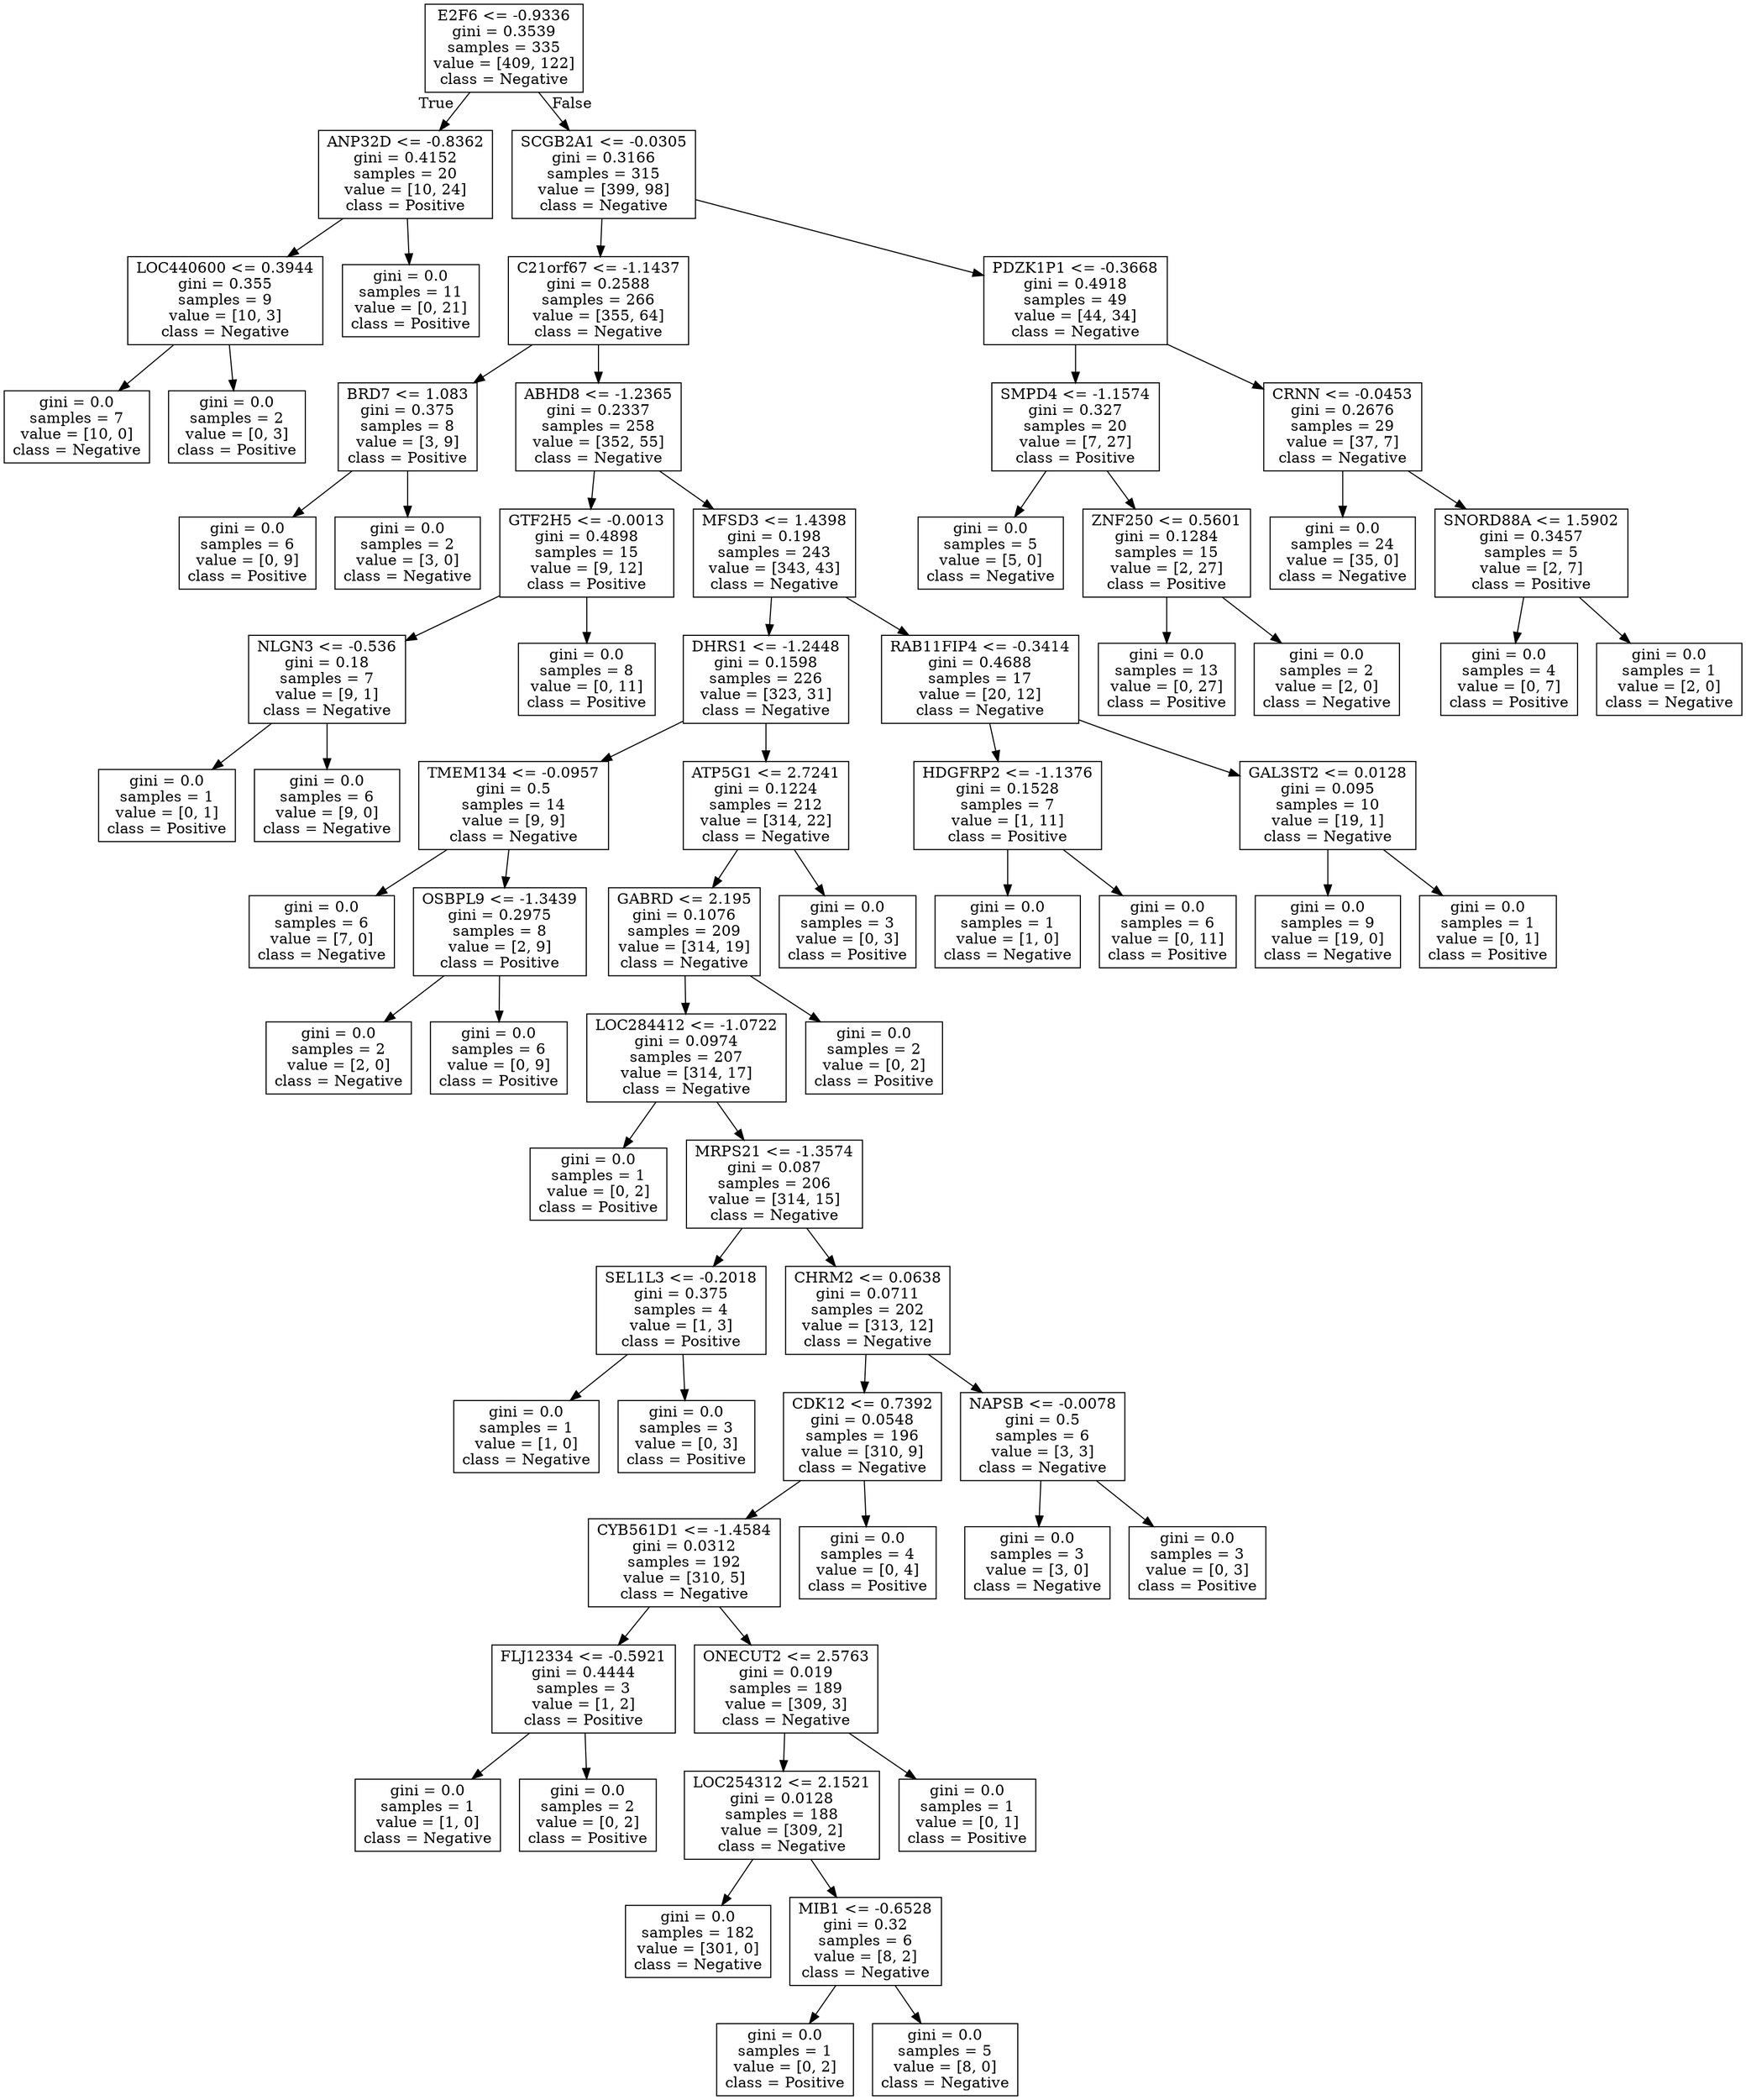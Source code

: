 digraph Tree {
node [shape=box] ;
0 [label="E2F6 <= -0.9336\ngini = 0.3539\nsamples = 335\nvalue = [409, 122]\nclass = Negative"] ;
1 [label="ANP32D <= -0.8362\ngini = 0.4152\nsamples = 20\nvalue = [10, 24]\nclass = Positive"] ;
0 -> 1 [labeldistance=2.5, labelangle=45, headlabel="True"] ;
2 [label="LOC440600 <= 0.3944\ngini = 0.355\nsamples = 9\nvalue = [10, 3]\nclass = Negative"] ;
1 -> 2 ;
3 [label="gini = 0.0\nsamples = 7\nvalue = [10, 0]\nclass = Negative"] ;
2 -> 3 ;
4 [label="gini = 0.0\nsamples = 2\nvalue = [0, 3]\nclass = Positive"] ;
2 -> 4 ;
5 [label="gini = 0.0\nsamples = 11\nvalue = [0, 21]\nclass = Positive"] ;
1 -> 5 ;
6 [label="SCGB2A1 <= -0.0305\ngini = 0.3166\nsamples = 315\nvalue = [399, 98]\nclass = Negative"] ;
0 -> 6 [labeldistance=2.5, labelangle=-45, headlabel="False"] ;
7 [label="C21orf67 <= -1.1437\ngini = 0.2588\nsamples = 266\nvalue = [355, 64]\nclass = Negative"] ;
6 -> 7 ;
8 [label="BRD7 <= 1.083\ngini = 0.375\nsamples = 8\nvalue = [3, 9]\nclass = Positive"] ;
7 -> 8 ;
9 [label="gini = 0.0\nsamples = 6\nvalue = [0, 9]\nclass = Positive"] ;
8 -> 9 ;
10 [label="gini = 0.0\nsamples = 2\nvalue = [3, 0]\nclass = Negative"] ;
8 -> 10 ;
11 [label="ABHD8 <= -1.2365\ngini = 0.2337\nsamples = 258\nvalue = [352, 55]\nclass = Negative"] ;
7 -> 11 ;
12 [label="GTF2H5 <= -0.0013\ngini = 0.4898\nsamples = 15\nvalue = [9, 12]\nclass = Positive"] ;
11 -> 12 ;
13 [label="NLGN3 <= -0.536\ngini = 0.18\nsamples = 7\nvalue = [9, 1]\nclass = Negative"] ;
12 -> 13 ;
14 [label="gini = 0.0\nsamples = 1\nvalue = [0, 1]\nclass = Positive"] ;
13 -> 14 ;
15 [label="gini = 0.0\nsamples = 6\nvalue = [9, 0]\nclass = Negative"] ;
13 -> 15 ;
16 [label="gini = 0.0\nsamples = 8\nvalue = [0, 11]\nclass = Positive"] ;
12 -> 16 ;
17 [label="MFSD3 <= 1.4398\ngini = 0.198\nsamples = 243\nvalue = [343, 43]\nclass = Negative"] ;
11 -> 17 ;
18 [label="DHRS1 <= -1.2448\ngini = 0.1598\nsamples = 226\nvalue = [323, 31]\nclass = Negative"] ;
17 -> 18 ;
19 [label="TMEM134 <= -0.0957\ngini = 0.5\nsamples = 14\nvalue = [9, 9]\nclass = Negative"] ;
18 -> 19 ;
20 [label="gini = 0.0\nsamples = 6\nvalue = [7, 0]\nclass = Negative"] ;
19 -> 20 ;
21 [label="OSBPL9 <= -1.3439\ngini = 0.2975\nsamples = 8\nvalue = [2, 9]\nclass = Positive"] ;
19 -> 21 ;
22 [label="gini = 0.0\nsamples = 2\nvalue = [2, 0]\nclass = Negative"] ;
21 -> 22 ;
23 [label="gini = 0.0\nsamples = 6\nvalue = [0, 9]\nclass = Positive"] ;
21 -> 23 ;
24 [label="ATP5G1 <= 2.7241\ngini = 0.1224\nsamples = 212\nvalue = [314, 22]\nclass = Negative"] ;
18 -> 24 ;
25 [label="GABRD <= 2.195\ngini = 0.1076\nsamples = 209\nvalue = [314, 19]\nclass = Negative"] ;
24 -> 25 ;
26 [label="LOC284412 <= -1.0722\ngini = 0.0974\nsamples = 207\nvalue = [314, 17]\nclass = Negative"] ;
25 -> 26 ;
27 [label="gini = 0.0\nsamples = 1\nvalue = [0, 2]\nclass = Positive"] ;
26 -> 27 ;
28 [label="MRPS21 <= -1.3574\ngini = 0.087\nsamples = 206\nvalue = [314, 15]\nclass = Negative"] ;
26 -> 28 ;
29 [label="SEL1L3 <= -0.2018\ngini = 0.375\nsamples = 4\nvalue = [1, 3]\nclass = Positive"] ;
28 -> 29 ;
30 [label="gini = 0.0\nsamples = 1\nvalue = [1, 0]\nclass = Negative"] ;
29 -> 30 ;
31 [label="gini = 0.0\nsamples = 3\nvalue = [0, 3]\nclass = Positive"] ;
29 -> 31 ;
32 [label="CHRM2 <= 0.0638\ngini = 0.0711\nsamples = 202\nvalue = [313, 12]\nclass = Negative"] ;
28 -> 32 ;
33 [label="CDK12 <= 0.7392\ngini = 0.0548\nsamples = 196\nvalue = [310, 9]\nclass = Negative"] ;
32 -> 33 ;
34 [label="CYB561D1 <= -1.4584\ngini = 0.0312\nsamples = 192\nvalue = [310, 5]\nclass = Negative"] ;
33 -> 34 ;
35 [label="FLJ12334 <= -0.5921\ngini = 0.4444\nsamples = 3\nvalue = [1, 2]\nclass = Positive"] ;
34 -> 35 ;
36 [label="gini = 0.0\nsamples = 1\nvalue = [1, 0]\nclass = Negative"] ;
35 -> 36 ;
37 [label="gini = 0.0\nsamples = 2\nvalue = [0, 2]\nclass = Positive"] ;
35 -> 37 ;
38 [label="ONECUT2 <= 2.5763\ngini = 0.019\nsamples = 189\nvalue = [309, 3]\nclass = Negative"] ;
34 -> 38 ;
39 [label="LOC254312 <= 2.1521\ngini = 0.0128\nsamples = 188\nvalue = [309, 2]\nclass = Negative"] ;
38 -> 39 ;
40 [label="gini = 0.0\nsamples = 182\nvalue = [301, 0]\nclass = Negative"] ;
39 -> 40 ;
41 [label="MIB1 <= -0.6528\ngini = 0.32\nsamples = 6\nvalue = [8, 2]\nclass = Negative"] ;
39 -> 41 ;
42 [label="gini = 0.0\nsamples = 1\nvalue = [0, 2]\nclass = Positive"] ;
41 -> 42 ;
43 [label="gini = 0.0\nsamples = 5\nvalue = [8, 0]\nclass = Negative"] ;
41 -> 43 ;
44 [label="gini = 0.0\nsamples = 1\nvalue = [0, 1]\nclass = Positive"] ;
38 -> 44 ;
45 [label="gini = 0.0\nsamples = 4\nvalue = [0, 4]\nclass = Positive"] ;
33 -> 45 ;
46 [label="NAPSB <= -0.0078\ngini = 0.5\nsamples = 6\nvalue = [3, 3]\nclass = Negative"] ;
32 -> 46 ;
47 [label="gini = 0.0\nsamples = 3\nvalue = [3, 0]\nclass = Negative"] ;
46 -> 47 ;
48 [label="gini = 0.0\nsamples = 3\nvalue = [0, 3]\nclass = Positive"] ;
46 -> 48 ;
49 [label="gini = 0.0\nsamples = 2\nvalue = [0, 2]\nclass = Positive"] ;
25 -> 49 ;
50 [label="gini = 0.0\nsamples = 3\nvalue = [0, 3]\nclass = Positive"] ;
24 -> 50 ;
51 [label="RAB11FIP4 <= -0.3414\ngini = 0.4688\nsamples = 17\nvalue = [20, 12]\nclass = Negative"] ;
17 -> 51 ;
52 [label="HDGFRP2 <= -1.1376\ngini = 0.1528\nsamples = 7\nvalue = [1, 11]\nclass = Positive"] ;
51 -> 52 ;
53 [label="gini = 0.0\nsamples = 1\nvalue = [1, 0]\nclass = Negative"] ;
52 -> 53 ;
54 [label="gini = 0.0\nsamples = 6\nvalue = [0, 11]\nclass = Positive"] ;
52 -> 54 ;
55 [label="GAL3ST2 <= 0.0128\ngini = 0.095\nsamples = 10\nvalue = [19, 1]\nclass = Negative"] ;
51 -> 55 ;
56 [label="gini = 0.0\nsamples = 9\nvalue = [19, 0]\nclass = Negative"] ;
55 -> 56 ;
57 [label="gini = 0.0\nsamples = 1\nvalue = [0, 1]\nclass = Positive"] ;
55 -> 57 ;
58 [label="PDZK1P1 <= -0.3668\ngini = 0.4918\nsamples = 49\nvalue = [44, 34]\nclass = Negative"] ;
6 -> 58 ;
59 [label="SMPD4 <= -1.1574\ngini = 0.327\nsamples = 20\nvalue = [7, 27]\nclass = Positive"] ;
58 -> 59 ;
60 [label="gini = 0.0\nsamples = 5\nvalue = [5, 0]\nclass = Negative"] ;
59 -> 60 ;
61 [label="ZNF250 <= 0.5601\ngini = 0.1284\nsamples = 15\nvalue = [2, 27]\nclass = Positive"] ;
59 -> 61 ;
62 [label="gini = 0.0\nsamples = 13\nvalue = [0, 27]\nclass = Positive"] ;
61 -> 62 ;
63 [label="gini = 0.0\nsamples = 2\nvalue = [2, 0]\nclass = Negative"] ;
61 -> 63 ;
64 [label="CRNN <= -0.0453\ngini = 0.2676\nsamples = 29\nvalue = [37, 7]\nclass = Negative"] ;
58 -> 64 ;
65 [label="gini = 0.0\nsamples = 24\nvalue = [35, 0]\nclass = Negative"] ;
64 -> 65 ;
66 [label="SNORD88A <= 1.5902\ngini = 0.3457\nsamples = 5\nvalue = [2, 7]\nclass = Positive"] ;
64 -> 66 ;
67 [label="gini = 0.0\nsamples = 4\nvalue = [0, 7]\nclass = Positive"] ;
66 -> 67 ;
68 [label="gini = 0.0\nsamples = 1\nvalue = [2, 0]\nclass = Negative"] ;
66 -> 68 ;
}